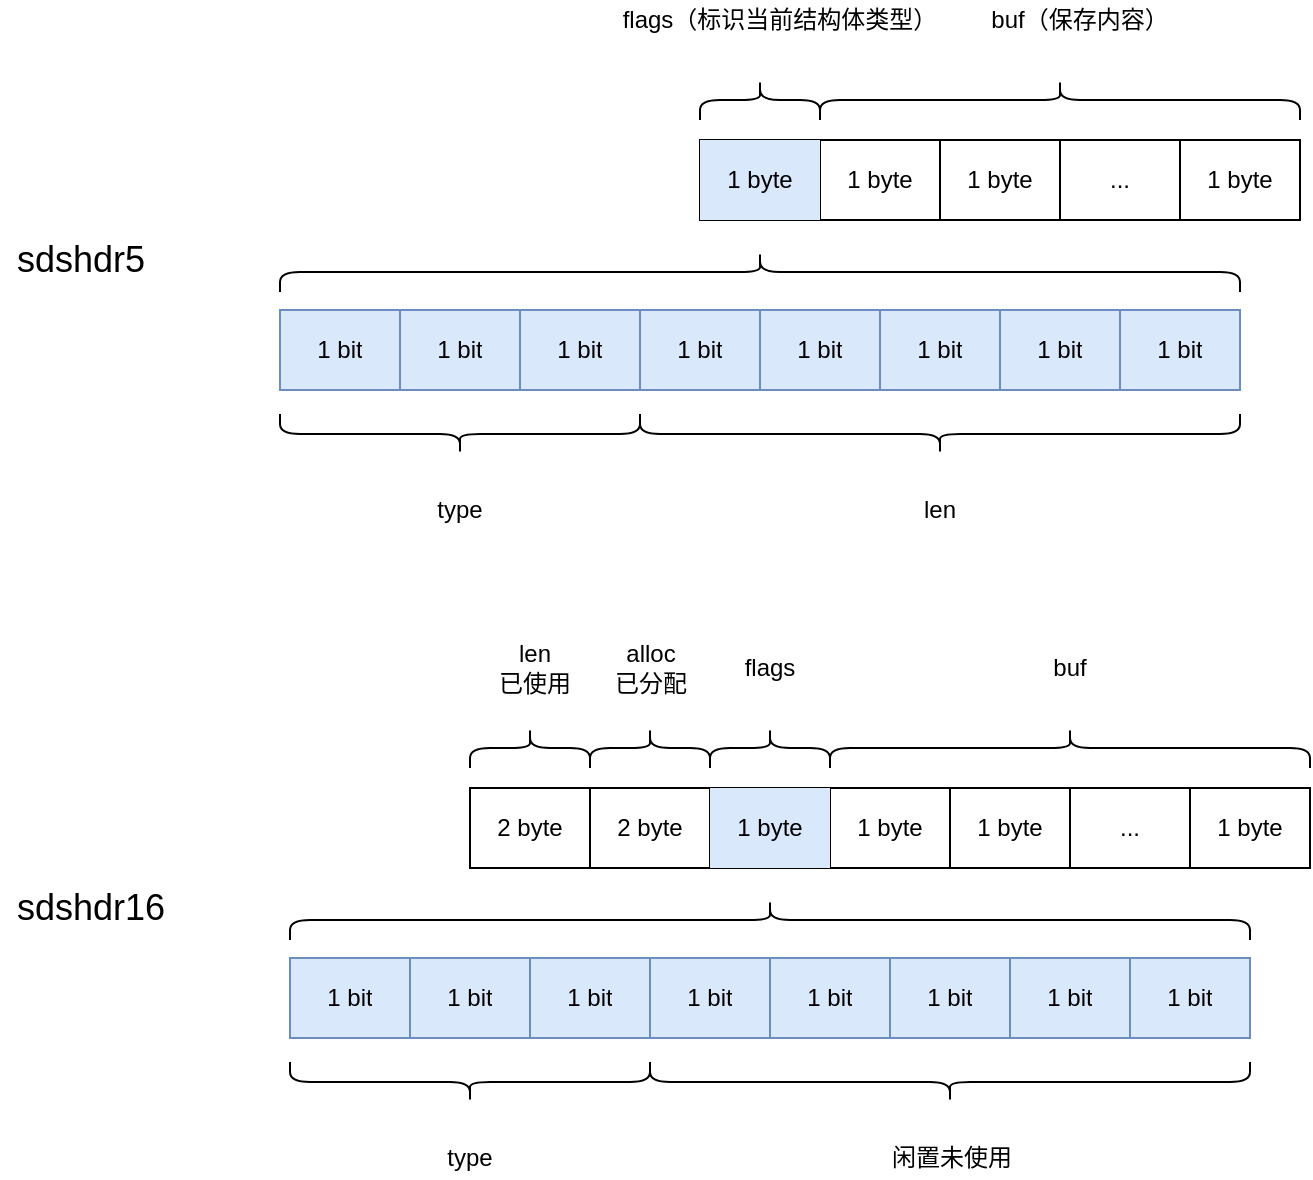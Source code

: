 <mxfile version="15.8.4" type="device"><diagram id="tGQ891RM1SKiAr8NYhdG" name="Page-1"><mxGraphModel dx="1773" dy="624" grid="1" gridSize="10" guides="1" tooltips="1" connect="1" arrows="1" fold="1" page="1" pageScale="1" pageWidth="827" pageHeight="1169" math="0" shadow="0"><root><mxCell id="0"/><mxCell id="1" parent="0"/><mxCell id="K5WSAxAur6ukdiPaD1tf-23" value="" style="shape=table;html=1;whiteSpace=wrap;startSize=0;container=1;collapsible=0;childLayout=tableLayout;fillColor=#dae8fc;strokeColor=#6c8ebf;" parent="1" vertex="1"><mxGeometry x="120" y="165" width="480" height="40" as="geometry"/></mxCell><mxCell id="K5WSAxAur6ukdiPaD1tf-24" value="" style="shape=partialRectangle;html=1;whiteSpace=wrap;collapsible=0;dropTarget=0;pointerEvents=0;fillColor=none;top=0;left=0;bottom=0;right=0;points=[[0,0.5],[1,0.5]];portConstraint=eastwest;" parent="K5WSAxAur6ukdiPaD1tf-23" vertex="1"><mxGeometry width="480" height="40" as="geometry"/></mxCell><mxCell id="K5WSAxAur6ukdiPaD1tf-25" value="1 bit" style="shape=partialRectangle;html=1;whiteSpace=wrap;connectable=0;fillColor=none;top=0;left=0;bottom=0;right=0;overflow=hidden;" parent="K5WSAxAur6ukdiPaD1tf-24" vertex="1"><mxGeometry width="60" height="40" as="geometry"><mxRectangle width="60" height="40" as="alternateBounds"/></mxGeometry></mxCell><mxCell id="K5WSAxAur6ukdiPaD1tf-26" value="&lt;span&gt;1 bit&lt;/span&gt;" style="shape=partialRectangle;html=1;whiteSpace=wrap;connectable=0;fillColor=none;top=0;left=0;bottom=0;right=0;overflow=hidden;" parent="K5WSAxAur6ukdiPaD1tf-24" vertex="1"><mxGeometry x="60" width="60" height="40" as="geometry"><mxRectangle width="60" height="40" as="alternateBounds"/></mxGeometry></mxCell><mxCell id="K5WSAxAur6ukdiPaD1tf-27" value="&lt;span&gt;1 bit&lt;/span&gt;" style="shape=partialRectangle;html=1;whiteSpace=wrap;connectable=0;fillColor=none;top=0;left=0;bottom=0;right=0;overflow=hidden;" parent="K5WSAxAur6ukdiPaD1tf-24" vertex="1"><mxGeometry x="120" width="60" height="40" as="geometry"><mxRectangle width="60" height="40" as="alternateBounds"/></mxGeometry></mxCell><mxCell id="K5WSAxAur6ukdiPaD1tf-28" value="&lt;span&gt;1 bit&lt;/span&gt;" style="shape=partialRectangle;html=1;whiteSpace=wrap;connectable=0;fillColor=none;top=0;left=0;bottom=0;right=0;overflow=hidden;" parent="K5WSAxAur6ukdiPaD1tf-24" vertex="1"><mxGeometry x="180" width="60" height="40" as="geometry"><mxRectangle width="60" height="40" as="alternateBounds"/></mxGeometry></mxCell><mxCell id="K5WSAxAur6ukdiPaD1tf-30" value="&lt;span&gt;1 bit&lt;/span&gt;" style="shape=partialRectangle;html=1;whiteSpace=wrap;connectable=0;fillColor=none;top=0;left=0;bottom=0;right=0;overflow=hidden;" parent="K5WSAxAur6ukdiPaD1tf-24" vertex="1"><mxGeometry x="240" width="60" height="40" as="geometry"><mxRectangle width="60" height="40" as="alternateBounds"/></mxGeometry></mxCell><mxCell id="K5WSAxAur6ukdiPaD1tf-31" value="&lt;span&gt;1 bit&lt;/span&gt;" style="shape=partialRectangle;html=1;whiteSpace=wrap;connectable=0;fillColor=none;top=0;left=0;bottom=0;right=0;overflow=hidden;" parent="K5WSAxAur6ukdiPaD1tf-24" vertex="1"><mxGeometry x="300" width="60" height="40" as="geometry"><mxRectangle width="60" height="40" as="alternateBounds"/></mxGeometry></mxCell><mxCell id="K5WSAxAur6ukdiPaD1tf-32" value="&lt;span&gt;1 bit&lt;/span&gt;" style="shape=partialRectangle;html=1;whiteSpace=wrap;connectable=0;fillColor=none;top=0;left=0;bottom=0;right=0;overflow=hidden;" parent="K5WSAxAur6ukdiPaD1tf-24" vertex="1"><mxGeometry x="360" width="60" height="40" as="geometry"><mxRectangle width="60" height="40" as="alternateBounds"/></mxGeometry></mxCell><mxCell id="K5WSAxAur6ukdiPaD1tf-29" value="&lt;span&gt;1 bit&lt;/span&gt;" style="shape=partialRectangle;html=1;whiteSpace=wrap;connectable=0;fillColor=none;top=0;left=0;bottom=0;right=0;overflow=hidden;" parent="K5WSAxAur6ukdiPaD1tf-24" vertex="1"><mxGeometry x="420" width="60" height="40" as="geometry"><mxRectangle width="60" height="40" as="alternateBounds"/></mxGeometry></mxCell><mxCell id="K5WSAxAur6ukdiPaD1tf-33" value="" style="shape=curlyBracket;whiteSpace=wrap;html=1;rounded=1;rotation=90;" parent="1" vertex="1"><mxGeometry x="350" y="30" width="20" height="60" as="geometry"/></mxCell><mxCell id="K5WSAxAur6ukdiPaD1tf-35" value="" style="shape=curlyBracket;whiteSpace=wrap;html=1;rounded=1;rotation=90;" parent="1" vertex="1"><mxGeometry x="500" y="-60" width="20" height="240" as="geometry"/></mxCell><mxCell id="K5WSAxAur6ukdiPaD1tf-37" value="" style="shape=curlyBracket;whiteSpace=wrap;html=1;rounded=1;rotation=-90;size=0.5;sketch=0;" parent="1" vertex="1"><mxGeometry x="200" y="137" width="20" height="180" as="geometry"/></mxCell><mxCell id="K5WSAxAur6ukdiPaD1tf-38" value="" style="shape=curlyBracket;whiteSpace=wrap;html=1;rounded=1;rotation=-90;size=0.5;sketch=0;" parent="1" vertex="1"><mxGeometry x="440" y="77" width="20" height="300" as="geometry"/></mxCell><mxCell id="K5WSAxAur6ukdiPaD1tf-39" value="type" style="text;html=1;strokeColor=none;fillColor=none;align=center;verticalAlign=middle;whiteSpace=wrap;rounded=0;sketch=0;" parent="1" vertex="1"><mxGeometry x="190" y="255" width="40" height="20" as="geometry"/></mxCell><mxCell id="K5WSAxAur6ukdiPaD1tf-40" value="len" style="text;html=1;strokeColor=none;fillColor=none;align=center;verticalAlign=middle;whiteSpace=wrap;rounded=0;sketch=0;" parent="1" vertex="1"><mxGeometry x="430" y="255" width="40" height="20" as="geometry"/></mxCell><mxCell id="K5WSAxAur6ukdiPaD1tf-45" value="flags（标识当前结构体类型）" style="text;html=1;strokeColor=none;fillColor=none;align=center;verticalAlign=middle;whiteSpace=wrap;rounded=0;sketch=0;" parent="1" vertex="1"><mxGeometry x="290" y="10" width="160" height="20" as="geometry"/></mxCell><mxCell id="K5WSAxAur6ukdiPaD1tf-46" value="buf（保存内容）" style="text;html=1;strokeColor=none;fillColor=none;align=center;verticalAlign=middle;whiteSpace=wrap;rounded=0;sketch=0;" parent="1" vertex="1"><mxGeometry x="465" y="10" width="110" height="20" as="geometry"/></mxCell><mxCell id="K5WSAxAur6ukdiPaD1tf-48" value="" style="shape=curlyBracket;whiteSpace=wrap;html=1;rounded=1;rotation=90;size=0.5;sketch=0;" parent="1" vertex="1"><mxGeometry x="350" y="-94" width="20" height="480" as="geometry"/></mxCell><mxCell id="TGV-MBOih_UNcq2O_S9g-27" value="" style="shape=table;html=1;whiteSpace=wrap;startSize=0;container=1;collapsible=0;childLayout=tableLayout;strokeColor=#000000;" vertex="1" parent="1"><mxGeometry x="330" y="80" width="300" height="40" as="geometry"/></mxCell><mxCell id="TGV-MBOih_UNcq2O_S9g-28" value="" style="shape=partialRectangle;html=1;whiteSpace=wrap;collapsible=0;dropTarget=0;pointerEvents=0;fillColor=none;top=0;left=0;bottom=0;right=0;points=[[0,0.5],[1,0.5]];portConstraint=eastwest;strokeColor=#000000;" vertex="1" parent="TGV-MBOih_UNcq2O_S9g-27"><mxGeometry width="300" height="40" as="geometry"/></mxCell><mxCell id="TGV-MBOih_UNcq2O_S9g-29" value="1 byte" style="shape=partialRectangle;html=1;whiteSpace=wrap;connectable=0;fillColor=#dae8fc;top=0;left=0;bottom=0;right=0;overflow=hidden;pointerEvents=1;strokeColor=#6c8ebf;" vertex="1" parent="TGV-MBOih_UNcq2O_S9g-28"><mxGeometry width="60" height="40" as="geometry"><mxRectangle width="60" height="40" as="alternateBounds"/></mxGeometry></mxCell><mxCell id="TGV-MBOih_UNcq2O_S9g-30" value="&lt;span&gt;1 byte&lt;/span&gt;" style="shape=partialRectangle;html=1;whiteSpace=wrap;connectable=0;fillColor=none;top=0;left=0;bottom=0;right=0;overflow=hidden;pointerEvents=1;strokeColor=#000000;" vertex="1" parent="TGV-MBOih_UNcq2O_S9g-28"><mxGeometry x="60" width="60" height="40" as="geometry"><mxRectangle width="60" height="40" as="alternateBounds"/></mxGeometry></mxCell><mxCell id="TGV-MBOih_UNcq2O_S9g-31" value="&lt;span&gt;1 byte&lt;/span&gt;" style="shape=partialRectangle;html=1;whiteSpace=wrap;connectable=0;fillColor=none;top=0;left=0;bottom=0;right=0;overflow=hidden;pointerEvents=1;strokeColor=#000000;" vertex="1" parent="TGV-MBOih_UNcq2O_S9g-28"><mxGeometry x="120" width="60" height="40" as="geometry"><mxRectangle width="60" height="40" as="alternateBounds"/></mxGeometry></mxCell><mxCell id="TGV-MBOih_UNcq2O_S9g-40" value="..." style="shape=partialRectangle;html=1;whiteSpace=wrap;connectable=0;fillColor=none;top=0;left=0;bottom=0;right=0;overflow=hidden;pointerEvents=1;strokeColor=#000000;" vertex="1" parent="TGV-MBOih_UNcq2O_S9g-28"><mxGeometry x="180" width="60" height="40" as="geometry"><mxRectangle width="60" height="40" as="alternateBounds"/></mxGeometry></mxCell><mxCell id="TGV-MBOih_UNcq2O_S9g-43" value="&lt;span&gt;1 byte&lt;/span&gt;" style="shape=partialRectangle;html=1;whiteSpace=wrap;connectable=0;fillColor=none;top=0;left=0;bottom=0;right=0;overflow=hidden;pointerEvents=1;strokeColor=#000000;" vertex="1" parent="TGV-MBOih_UNcq2O_S9g-28"><mxGeometry x="240" width="60" height="40" as="geometry"><mxRectangle width="60" height="40" as="alternateBounds"/></mxGeometry></mxCell><mxCell id="TGV-MBOih_UNcq2O_S9g-46" value="&lt;font style=&quot;font-size: 18px&quot;&gt;sdshdr5&lt;/font&gt;" style="text;html=1;align=center;verticalAlign=middle;resizable=0;points=[];autosize=1;strokeColor=none;fillColor=none;" vertex="1" parent="1"><mxGeometry x="-20" y="130" width="80" height="20" as="geometry"/></mxCell><mxCell id="TGV-MBOih_UNcq2O_S9g-47" value="" style="shape=table;html=1;whiteSpace=wrap;startSize=0;container=1;collapsible=0;childLayout=tableLayout;fillColor=#dae8fc;strokeColor=#6c8ebf;" vertex="1" parent="1"><mxGeometry x="125" y="489" width="480" height="40" as="geometry"/></mxCell><mxCell id="TGV-MBOih_UNcq2O_S9g-48" value="" style="shape=partialRectangle;html=1;whiteSpace=wrap;collapsible=0;dropTarget=0;pointerEvents=0;fillColor=none;top=0;left=0;bottom=0;right=0;points=[[0,0.5],[1,0.5]];portConstraint=eastwest;" vertex="1" parent="TGV-MBOih_UNcq2O_S9g-47"><mxGeometry width="480" height="40" as="geometry"/></mxCell><mxCell id="TGV-MBOih_UNcq2O_S9g-49" value="1 bit" style="shape=partialRectangle;html=1;whiteSpace=wrap;connectable=0;fillColor=none;top=0;left=0;bottom=0;right=0;overflow=hidden;" vertex="1" parent="TGV-MBOih_UNcq2O_S9g-48"><mxGeometry width="60" height="40" as="geometry"><mxRectangle width="60" height="40" as="alternateBounds"/></mxGeometry></mxCell><mxCell id="TGV-MBOih_UNcq2O_S9g-50" value="&lt;span&gt;1 bit&lt;/span&gt;" style="shape=partialRectangle;html=1;whiteSpace=wrap;connectable=0;fillColor=none;top=0;left=0;bottom=0;right=0;overflow=hidden;" vertex="1" parent="TGV-MBOih_UNcq2O_S9g-48"><mxGeometry x="60" width="60" height="40" as="geometry"><mxRectangle width="60" height="40" as="alternateBounds"/></mxGeometry></mxCell><mxCell id="TGV-MBOih_UNcq2O_S9g-51" value="&lt;span&gt;1 bit&lt;/span&gt;" style="shape=partialRectangle;html=1;whiteSpace=wrap;connectable=0;fillColor=none;top=0;left=0;bottom=0;right=0;overflow=hidden;" vertex="1" parent="TGV-MBOih_UNcq2O_S9g-48"><mxGeometry x="120" width="60" height="40" as="geometry"><mxRectangle width="60" height="40" as="alternateBounds"/></mxGeometry></mxCell><mxCell id="TGV-MBOih_UNcq2O_S9g-52" value="&lt;span&gt;1 bit&lt;/span&gt;" style="shape=partialRectangle;html=1;whiteSpace=wrap;connectable=0;fillColor=none;top=0;left=0;bottom=0;right=0;overflow=hidden;" vertex="1" parent="TGV-MBOih_UNcq2O_S9g-48"><mxGeometry x="180" width="60" height="40" as="geometry"><mxRectangle width="60" height="40" as="alternateBounds"/></mxGeometry></mxCell><mxCell id="TGV-MBOih_UNcq2O_S9g-53" value="&lt;span&gt;1 bit&lt;/span&gt;" style="shape=partialRectangle;html=1;whiteSpace=wrap;connectable=0;fillColor=none;top=0;left=0;bottom=0;right=0;overflow=hidden;" vertex="1" parent="TGV-MBOih_UNcq2O_S9g-48"><mxGeometry x="240" width="60" height="40" as="geometry"><mxRectangle width="60" height="40" as="alternateBounds"/></mxGeometry></mxCell><mxCell id="TGV-MBOih_UNcq2O_S9g-54" value="&lt;span&gt;1 bit&lt;/span&gt;" style="shape=partialRectangle;html=1;whiteSpace=wrap;connectable=0;fillColor=none;top=0;left=0;bottom=0;right=0;overflow=hidden;" vertex="1" parent="TGV-MBOih_UNcq2O_S9g-48"><mxGeometry x="300" width="60" height="40" as="geometry"><mxRectangle width="60" height="40" as="alternateBounds"/></mxGeometry></mxCell><mxCell id="TGV-MBOih_UNcq2O_S9g-55" value="&lt;span&gt;1 bit&lt;/span&gt;" style="shape=partialRectangle;html=1;whiteSpace=wrap;connectable=0;fillColor=none;top=0;left=0;bottom=0;right=0;overflow=hidden;" vertex="1" parent="TGV-MBOih_UNcq2O_S9g-48"><mxGeometry x="360" width="60" height="40" as="geometry"><mxRectangle width="60" height="40" as="alternateBounds"/></mxGeometry></mxCell><mxCell id="TGV-MBOih_UNcq2O_S9g-56" value="&lt;span&gt;1 bit&lt;/span&gt;" style="shape=partialRectangle;html=1;whiteSpace=wrap;connectable=0;fillColor=none;top=0;left=0;bottom=0;right=0;overflow=hidden;" vertex="1" parent="TGV-MBOih_UNcq2O_S9g-48"><mxGeometry x="420" width="60" height="40" as="geometry"><mxRectangle width="60" height="40" as="alternateBounds"/></mxGeometry></mxCell><mxCell id="TGV-MBOih_UNcq2O_S9g-57" value="" style="shape=curlyBracket;whiteSpace=wrap;html=1;rounded=1;rotation=90;" vertex="1" parent="1"><mxGeometry x="355" y="354" width="20" height="60" as="geometry"/></mxCell><mxCell id="TGV-MBOih_UNcq2O_S9g-58" value="" style="shape=curlyBracket;whiteSpace=wrap;html=1;rounded=1;rotation=90;" vertex="1" parent="1"><mxGeometry x="505" y="264" width="20" height="240" as="geometry"/></mxCell><mxCell id="TGV-MBOih_UNcq2O_S9g-59" value="" style="shape=curlyBracket;whiteSpace=wrap;html=1;rounded=1;rotation=-90;size=0.5;sketch=0;" vertex="1" parent="1"><mxGeometry x="205" y="461" width="20" height="180" as="geometry"/></mxCell><mxCell id="TGV-MBOih_UNcq2O_S9g-60" value="" style="shape=curlyBracket;whiteSpace=wrap;html=1;rounded=1;rotation=-90;size=0.5;sketch=0;" vertex="1" parent="1"><mxGeometry x="445" y="401" width="20" height="300" as="geometry"/></mxCell><mxCell id="TGV-MBOih_UNcq2O_S9g-61" value="type" style="text;html=1;strokeColor=none;fillColor=none;align=center;verticalAlign=middle;whiteSpace=wrap;rounded=0;sketch=0;" vertex="1" parent="1"><mxGeometry x="195" y="579" width="40" height="20" as="geometry"/></mxCell><mxCell id="TGV-MBOih_UNcq2O_S9g-62" value="闲置未使用" style="text;html=1;strokeColor=none;fillColor=none;align=center;verticalAlign=middle;whiteSpace=wrap;rounded=0;sketch=0;" vertex="1" parent="1"><mxGeometry x="416" y="579" width="80" height="20" as="geometry"/></mxCell><mxCell id="TGV-MBOih_UNcq2O_S9g-63" value="flags" style="text;html=1;strokeColor=none;fillColor=none;align=center;verticalAlign=middle;whiteSpace=wrap;rounded=0;sketch=0;" vertex="1" parent="1"><mxGeometry x="345" y="334" width="40" height="20" as="geometry"/></mxCell><mxCell id="TGV-MBOih_UNcq2O_S9g-64" value="buf" style="text;html=1;strokeColor=none;fillColor=none;align=center;verticalAlign=middle;whiteSpace=wrap;rounded=0;sketch=0;" vertex="1" parent="1"><mxGeometry x="495" y="334" width="40" height="20" as="geometry"/></mxCell><mxCell id="TGV-MBOih_UNcq2O_S9g-65" value="" style="shape=curlyBracket;whiteSpace=wrap;html=1;rounded=1;rotation=90;size=0.5;sketch=0;" vertex="1" parent="1"><mxGeometry x="355" y="230" width="20" height="480" as="geometry"/></mxCell><mxCell id="TGV-MBOih_UNcq2O_S9g-66" value="" style="shape=table;html=1;whiteSpace=wrap;startSize=0;container=1;collapsible=0;childLayout=tableLayout;" vertex="1" parent="1"><mxGeometry x="215" y="404" width="420" height="40" as="geometry"/></mxCell><mxCell id="TGV-MBOih_UNcq2O_S9g-67" value="" style="shape=partialRectangle;html=1;whiteSpace=wrap;collapsible=0;dropTarget=0;pointerEvents=0;fillColor=none;top=0;left=0;bottom=0;right=0;points=[[0,0.5],[1,0.5]];portConstraint=eastwest;strokeColor=#000000;" vertex="1" parent="TGV-MBOih_UNcq2O_S9g-66"><mxGeometry width="420" height="40" as="geometry"/></mxCell><mxCell id="TGV-MBOih_UNcq2O_S9g-79" value="2 byte" style="shape=partialRectangle;html=1;whiteSpace=wrap;connectable=0;top=0;left=0;bottom=0;right=0;overflow=hidden;pointerEvents=1;fillColor=none;" vertex="1" parent="TGV-MBOih_UNcq2O_S9g-67"><mxGeometry width="60" height="40" as="geometry"><mxRectangle width="60" height="40" as="alternateBounds"/></mxGeometry></mxCell><mxCell id="TGV-MBOih_UNcq2O_S9g-78" value="2 byte" style="shape=partialRectangle;html=1;whiteSpace=wrap;connectable=0;top=0;left=0;bottom=0;right=0;overflow=hidden;pointerEvents=1;fillColor=none;" vertex="1" parent="TGV-MBOih_UNcq2O_S9g-67"><mxGeometry x="60" width="60" height="40" as="geometry"><mxRectangle width="60" height="40" as="alternateBounds"/></mxGeometry></mxCell><mxCell id="TGV-MBOih_UNcq2O_S9g-68" value="1 byte" style="shape=partialRectangle;html=1;whiteSpace=wrap;connectable=0;top=0;left=0;bottom=0;right=0;overflow=hidden;pointerEvents=1;fillColor=#dae8fc;strokeColor=#6c8ebf;" vertex="1" parent="TGV-MBOih_UNcq2O_S9g-67"><mxGeometry x="120" width="60" height="40" as="geometry"><mxRectangle width="60" height="40" as="alternateBounds"/></mxGeometry></mxCell><mxCell id="TGV-MBOih_UNcq2O_S9g-69" value="&lt;span&gt;1 byte&lt;/span&gt;" style="shape=partialRectangle;html=1;whiteSpace=wrap;connectable=0;fillColor=none;top=0;left=0;bottom=0;right=0;overflow=hidden;pointerEvents=1;strokeColor=#000000;" vertex="1" parent="TGV-MBOih_UNcq2O_S9g-67"><mxGeometry x="180" width="60" height="40" as="geometry"><mxRectangle width="60" height="40" as="alternateBounds"/></mxGeometry></mxCell><mxCell id="TGV-MBOih_UNcq2O_S9g-70" value="&lt;span&gt;1 byte&lt;/span&gt;" style="shape=partialRectangle;html=1;whiteSpace=wrap;connectable=0;fillColor=none;top=0;left=0;bottom=0;right=0;overflow=hidden;pointerEvents=1;strokeColor=#000000;" vertex="1" parent="TGV-MBOih_UNcq2O_S9g-67"><mxGeometry x="240" width="60" height="40" as="geometry"><mxRectangle width="60" height="40" as="alternateBounds"/></mxGeometry></mxCell><mxCell id="TGV-MBOih_UNcq2O_S9g-71" value="..." style="shape=partialRectangle;html=1;whiteSpace=wrap;connectable=0;fillColor=none;top=0;left=0;bottom=0;right=0;overflow=hidden;pointerEvents=1;strokeColor=#000000;" vertex="1" parent="TGV-MBOih_UNcq2O_S9g-67"><mxGeometry x="300" width="60" height="40" as="geometry"><mxRectangle width="60" height="40" as="alternateBounds"/></mxGeometry></mxCell><mxCell id="TGV-MBOih_UNcq2O_S9g-72" value="&lt;span&gt;1 byte&lt;/span&gt;" style="shape=partialRectangle;html=1;whiteSpace=wrap;connectable=0;fillColor=none;top=0;left=0;bottom=0;right=0;overflow=hidden;pointerEvents=1;strokeColor=#000000;" vertex="1" parent="TGV-MBOih_UNcq2O_S9g-67"><mxGeometry x="360" width="60" height="40" as="geometry"><mxRectangle width="60" height="40" as="alternateBounds"/></mxGeometry></mxCell><mxCell id="TGV-MBOih_UNcq2O_S9g-73" value="&lt;font style=&quot;font-size: 18px&quot;&gt;sdshdr16&lt;/font&gt;" style="text;html=1;align=center;verticalAlign=middle;resizable=0;points=[];autosize=1;strokeColor=none;fillColor=none;" vertex="1" parent="1"><mxGeometry x="-20" y="454" width="90" height="20" as="geometry"/></mxCell><mxCell id="TGV-MBOih_UNcq2O_S9g-80" value="" style="shape=curlyBracket;whiteSpace=wrap;html=1;rounded=1;rotation=90;" vertex="1" parent="1"><mxGeometry x="235" y="354" width="20" height="60" as="geometry"/></mxCell><mxCell id="TGV-MBOih_UNcq2O_S9g-81" value="len&lt;br&gt;已使用" style="text;html=1;strokeColor=none;fillColor=none;align=center;verticalAlign=middle;whiteSpace=wrap;rounded=0;sketch=0;" vertex="1" parent="1"><mxGeometry x="190" y="334" width="115" height="20" as="geometry"/></mxCell><mxCell id="TGV-MBOih_UNcq2O_S9g-82" value="" style="shape=curlyBracket;whiteSpace=wrap;html=1;rounded=1;rotation=90;" vertex="1" parent="1"><mxGeometry x="295" y="354" width="20" height="60" as="geometry"/></mxCell><mxCell id="TGV-MBOih_UNcq2O_S9g-87" value="alloc&lt;br&gt;已分配" style="text;html=1;strokeColor=none;fillColor=none;align=center;verticalAlign=middle;whiteSpace=wrap;rounded=0;sketch=0;" vertex="1" parent="1"><mxGeometry x="247.5" y="334" width="115" height="20" as="geometry"/></mxCell></root></mxGraphModel></diagram></mxfile>